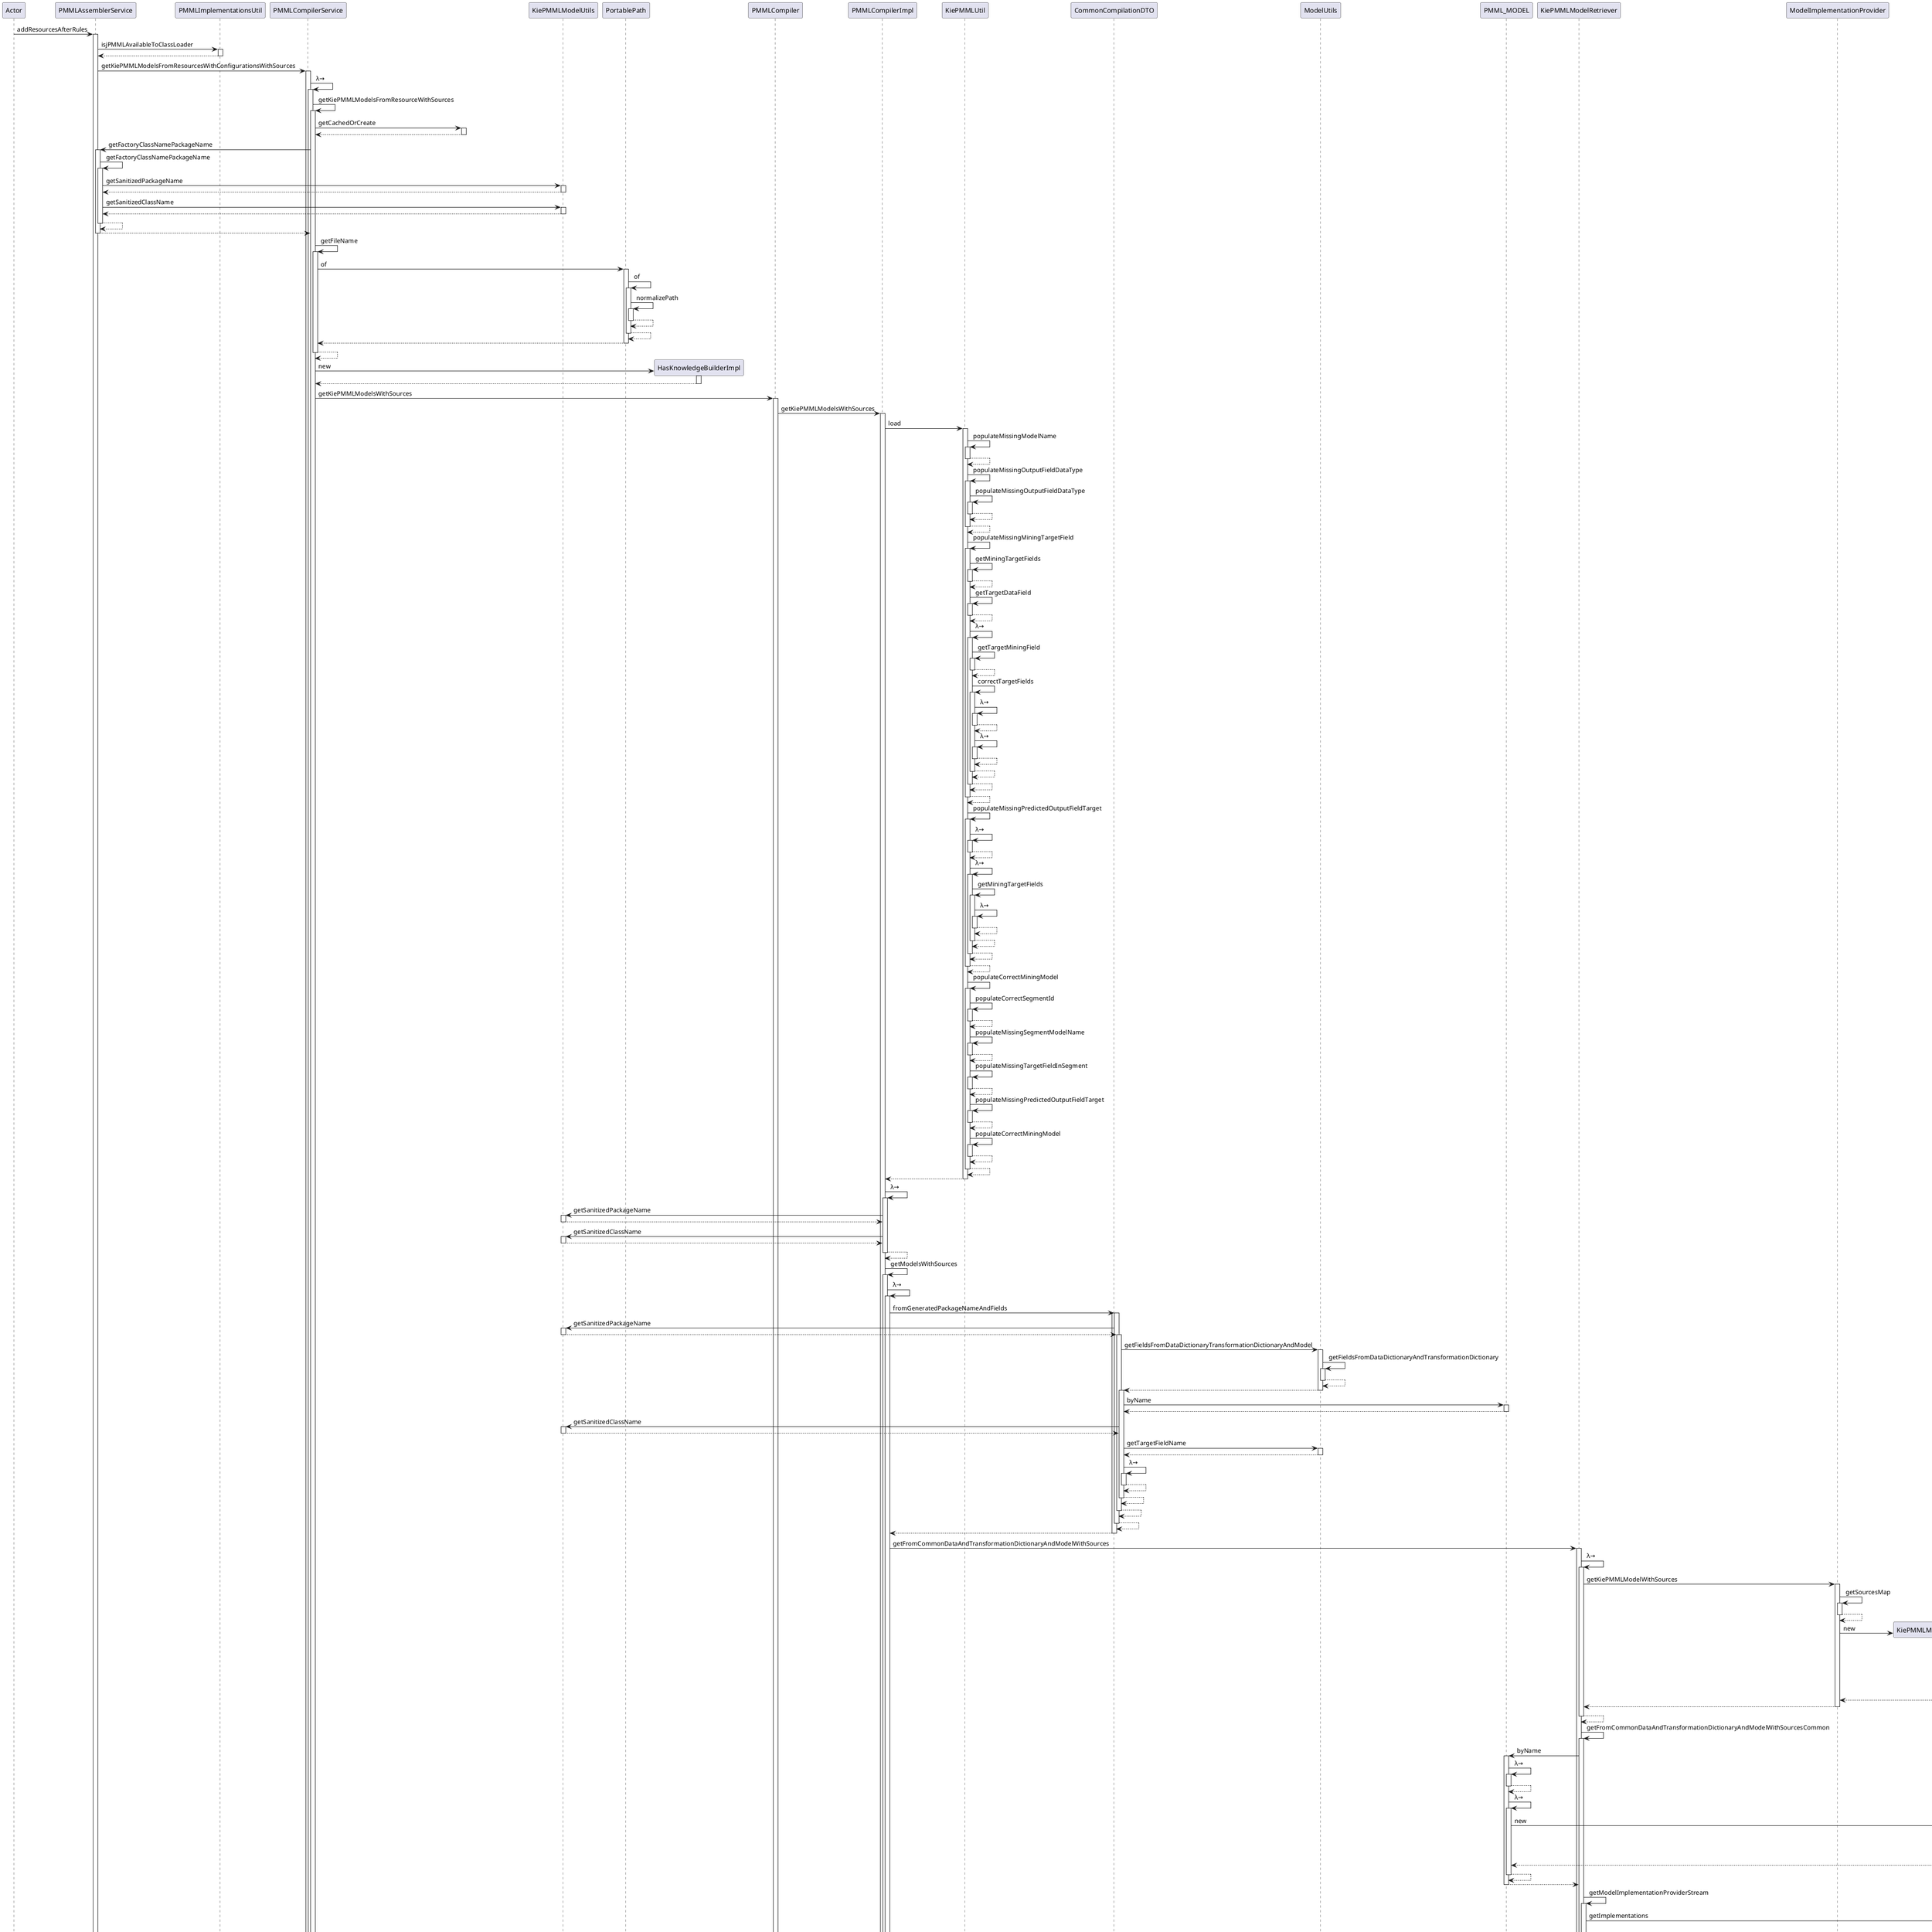 @startuml
participant Actor
Actor -> PMMLAssemblerService : addResourcesAfterRules
activate PMMLAssemblerService
PMMLAssemblerService -> PMMLImplementationsUtil : isjPMMLAvailableToClassLoader
activate PMMLImplementationsUtil
PMMLImplementationsUtil --> PMMLAssemblerService
deactivate PMMLImplementationsUtil
PMMLAssemblerService -> PMMLCompilerService : getKiePMMLModelsFromResourcesWithConfigurationsWithSources
activate PMMLCompilerService
PMMLCompilerService -> PMMLCompilerService : λ→
activate PMMLCompilerService
PMMLCompilerService -> PMMLCompilerService : getKiePMMLModelsFromResourceWithSources
activate PMMLCompilerService
PMMLCompilerService -> KnowledgeBuilderImpl : getCachedOrCreate
activate KnowledgeBuilderImpl
KnowledgeBuilderImpl --> PMMLCompilerService
deactivate KnowledgeBuilderImpl
PMMLCompilerService -> PMMLAssemblerService : getFactoryClassNamePackageName
activate PMMLAssemblerService
PMMLAssemblerService -> PMMLAssemblerService : getFactoryClassNamePackageName
activate PMMLAssemblerService
PMMLAssemblerService -> KiePMMLModelUtils : getSanitizedPackageName
activate KiePMMLModelUtils
KiePMMLModelUtils --> PMMLAssemblerService
deactivate KiePMMLModelUtils
PMMLAssemblerService -> KiePMMLModelUtils : getSanitizedClassName
activate KiePMMLModelUtils
KiePMMLModelUtils --> PMMLAssemblerService
deactivate KiePMMLModelUtils
PMMLAssemblerService --> PMMLAssemblerService
deactivate PMMLAssemblerService
PMMLAssemblerService --> PMMLCompilerService
deactivate PMMLAssemblerService
PMMLCompilerService -> PMMLCompilerService : getFileName
activate PMMLCompilerService
PMMLCompilerService -> PortablePath : of
activate PortablePath
PortablePath -> PortablePath : of
activate PortablePath
PortablePath -> PortablePath : normalizePath
activate PortablePath
PortablePath --> PortablePath
deactivate PortablePath
'create PortablePath
'PortablePath -> PortablePath : new
'activate PortablePath
'PortablePath --> PortablePath
'deactivate PortablePath
PortablePath --> PortablePath
deactivate PortablePath
PortablePath --> PMMLCompilerService
deactivate PortablePath
PMMLCompilerService --> PMMLCompilerService
deactivate PMMLCompilerService
create HasKnowledgeBuilderImpl
PMMLCompilerService -> HasKnowledgeBuilderImpl : new
activate HasKnowledgeBuilderImpl
HasKnowledgeBuilderImpl --> PMMLCompilerService
deactivate HasKnowledgeBuilderImpl
PMMLCompilerService -> PMMLCompiler : getKiePMMLModelsWithSources
activate PMMLCompiler
PMMLCompiler -> PMMLCompilerImpl : getKiePMMLModelsWithSources
activate PMMLCompilerImpl
PMMLCompilerImpl -> KiePMMLUtil : load
activate KiePMMLUtil
KiePMMLUtil -> KiePMMLUtil : populateMissingModelName
activate KiePMMLUtil
KiePMMLUtil --> KiePMMLUtil
deactivate KiePMMLUtil
KiePMMLUtil -> KiePMMLUtil : populateMissingOutputFieldDataType
activate KiePMMLUtil
KiePMMLUtil -> KiePMMLUtil : populateMissingOutputFieldDataType
activate KiePMMLUtil
KiePMMLUtil --> KiePMMLUtil
deactivate KiePMMLUtil
KiePMMLUtil --> KiePMMLUtil
deactivate KiePMMLUtil
KiePMMLUtil -> KiePMMLUtil : populateMissingMiningTargetField
activate KiePMMLUtil
KiePMMLUtil -> KiePMMLUtil : getMiningTargetFields
activate KiePMMLUtil
KiePMMLUtil --> KiePMMLUtil
deactivate KiePMMLUtil
KiePMMLUtil -> KiePMMLUtil : getTargetDataField
activate KiePMMLUtil
KiePMMLUtil --> KiePMMLUtil
deactivate KiePMMLUtil
KiePMMLUtil -> KiePMMLUtil : λ→
activate KiePMMLUtil
KiePMMLUtil -> KiePMMLUtil : getTargetMiningField
activate KiePMMLUtil
KiePMMLUtil --> KiePMMLUtil
deactivate KiePMMLUtil
KiePMMLUtil -> KiePMMLUtil : correctTargetFields
activate KiePMMLUtil
KiePMMLUtil -> KiePMMLUtil : λ→
activate KiePMMLUtil
KiePMMLUtil --> KiePMMLUtil
deactivate KiePMMLUtil
KiePMMLUtil -> KiePMMLUtil : λ→
activate KiePMMLUtil
KiePMMLUtil --> KiePMMLUtil
deactivate KiePMMLUtil
KiePMMLUtil --> KiePMMLUtil
deactivate KiePMMLUtil
KiePMMLUtil --> KiePMMLUtil
deactivate KiePMMLUtil
KiePMMLUtil --> KiePMMLUtil
deactivate KiePMMLUtil
KiePMMLUtil -> KiePMMLUtil : populateMissingPredictedOutputFieldTarget
activate KiePMMLUtil
KiePMMLUtil -> KiePMMLUtil : λ→
activate KiePMMLUtil
KiePMMLUtil --> KiePMMLUtil
deactivate KiePMMLUtil
KiePMMLUtil -> KiePMMLUtil : λ→
activate KiePMMLUtil
KiePMMLUtil -> KiePMMLUtil : getMiningTargetFields
activate KiePMMLUtil
KiePMMLUtil -> KiePMMLUtil : λ→
activate KiePMMLUtil
KiePMMLUtil --> KiePMMLUtil
deactivate KiePMMLUtil
KiePMMLUtil --> KiePMMLUtil
deactivate KiePMMLUtil
KiePMMLUtil --> KiePMMLUtil
deactivate KiePMMLUtil
KiePMMLUtil --> KiePMMLUtil
deactivate KiePMMLUtil
KiePMMLUtil -> KiePMMLUtil : populateCorrectMiningModel
activate KiePMMLUtil
KiePMMLUtil -> KiePMMLUtil : populateCorrectSegmentId
activate KiePMMLUtil
KiePMMLUtil --> KiePMMLUtil
deactivate KiePMMLUtil
KiePMMLUtil -> KiePMMLUtil : populateMissingSegmentModelName
activate KiePMMLUtil
KiePMMLUtil --> KiePMMLUtil
deactivate KiePMMLUtil
KiePMMLUtil -> KiePMMLUtil : populateMissingTargetFieldInSegment
activate KiePMMLUtil
KiePMMLUtil --> KiePMMLUtil
deactivate KiePMMLUtil
KiePMMLUtil -> KiePMMLUtil : populateMissingPredictedOutputFieldTarget
activate KiePMMLUtil
KiePMMLUtil --> KiePMMLUtil
deactivate KiePMMLUtil
KiePMMLUtil -> KiePMMLUtil : populateCorrectMiningModel
activate KiePMMLUtil
KiePMMLUtil --> KiePMMLUtil
deactivate KiePMMLUtil
KiePMMLUtil --> KiePMMLUtil
deactivate KiePMMLUtil
KiePMMLUtil --> PMMLCompilerImpl
deactivate KiePMMLUtil
PMMLCompilerImpl -> PMMLCompilerImpl : λ→
activate PMMLCompilerImpl
PMMLCompilerImpl -> KiePMMLModelUtils : getSanitizedPackageName
activate KiePMMLModelUtils
KiePMMLModelUtils --> PMMLCompilerImpl
deactivate KiePMMLModelUtils
PMMLCompilerImpl -> KiePMMLModelUtils : getSanitizedClassName
activate KiePMMLModelUtils
KiePMMLModelUtils --> PMMLCompilerImpl
deactivate KiePMMLModelUtils
PMMLCompilerImpl --> PMMLCompilerImpl
deactivate PMMLCompilerImpl
PMMLCompilerImpl -> PMMLCompilerImpl : getModelsWithSources
activate PMMLCompilerImpl
PMMLCompilerImpl -> PMMLCompilerImpl : λ→
activate PMMLCompilerImpl
PMMLCompilerImpl -> CommonCompilationDTO : fromGeneratedPackageNameAndFields
activate CommonCompilationDTO
'create CommonCompilationDTO
'CommonCompilationDTO -> CommonCompilationDTO : new
activate CommonCompilationDTO
CommonCompilationDTO -> KiePMMLModelUtils : getSanitizedPackageName
activate KiePMMLModelUtils
KiePMMLModelUtils --> CommonCompilationDTO
deactivate KiePMMLModelUtils
'create CommonCompilationDTO
'CommonCompilationDTO -> CommonCompilationDTO : new
activate CommonCompilationDTO
CommonCompilationDTO -> ModelUtils : getFieldsFromDataDictionaryTransformationDictionaryAndModel
activate ModelUtils
ModelUtils -> ModelUtils : getFieldsFromDataDictionaryAndTransformationDictionary
activate ModelUtils
ModelUtils --> ModelUtils
deactivate ModelUtils
ModelUtils --> CommonCompilationDTO
deactivate ModelUtils
'create CommonCompilationDTO
'CommonCompilationDTO -> CommonCompilationDTO : new
activate CommonCompilationDTO
CommonCompilationDTO -> PMML_MODEL : byName
activate PMML_MODEL
PMML_MODEL --> CommonCompilationDTO
deactivate PMML_MODEL
CommonCompilationDTO -> KiePMMLModelUtils : getSanitizedClassName
activate KiePMMLModelUtils
KiePMMLModelUtils --> CommonCompilationDTO
deactivate KiePMMLModelUtils
CommonCompilationDTO -> ModelUtils : getTargetFieldName
activate ModelUtils
ModelUtils --> CommonCompilationDTO
deactivate ModelUtils
CommonCompilationDTO -> CommonCompilationDTO : λ→
activate CommonCompilationDTO
CommonCompilationDTO --> CommonCompilationDTO
deactivate CommonCompilationDTO
CommonCompilationDTO --> CommonCompilationDTO
deactivate CommonCompilationDTO
CommonCompilationDTO --> CommonCompilationDTO
deactivate CommonCompilationDTO
CommonCompilationDTO --> CommonCompilationDTO
deactivate CommonCompilationDTO
CommonCompilationDTO --> PMMLCompilerImpl
deactivate CommonCompilationDTO
PMMLCompilerImpl -> KiePMMLModelRetriever : getFromCommonDataAndTransformationDictionaryAndModelWithSources
activate KiePMMLModelRetriever
KiePMMLModelRetriever -> KiePMMLModelRetriever : λ→
activate KiePMMLModelRetriever
KiePMMLModelRetriever -> ModelImplementationProvider : getKiePMMLModelWithSources
activate ModelImplementationProvider
ModelImplementationProvider -> ModelImplementationProvider : getSourcesMap
activate ModelImplementationProvider
ModelImplementationProvider --> ModelImplementationProvider
deactivate ModelImplementationProvider
create KiePMMLModelWithSources
ModelImplementationProvider -> KiePMMLModelWithSources : new
activate KiePMMLModelWithSources
create KiePMMLModel
KiePMMLModelWithSources -> KiePMMLModel : new
activate KiePMMLModel
create AbstractKiePMMLComponent
KiePMMLModel -> AbstractKiePMMLComponent : new
activate AbstractKiePMMLComponent
AbstractKiePMMLComponent --> KiePMMLModel
deactivate AbstractKiePMMLComponent
KiePMMLModel --> KiePMMLModelWithSources
deactivate KiePMMLModel
KiePMMLModelWithSources --> ModelImplementationProvider
deactivate KiePMMLModelWithSources
ModelImplementationProvider --> KiePMMLModelRetriever
deactivate ModelImplementationProvider
KiePMMLModelRetriever --> KiePMMLModelRetriever
deactivate KiePMMLModelRetriever
KiePMMLModelRetriever -> KiePMMLModelRetriever : getFromCommonDataAndTransformationDictionaryAndModelWithSourcesCommon
activate KiePMMLModelRetriever
KiePMMLModelRetriever -> PMML_MODEL : byName
activate PMML_MODEL
PMML_MODEL -> PMML_MODEL : λ→
activate PMML_MODEL
PMML_MODEL --> PMML_MODEL
deactivate PMML_MODEL
PMML_MODEL -> PMML_MODEL : λ→
activate PMML_MODEL
create KieEnumException
PMML_MODEL -> KieEnumException : new
activate KieEnumException
create KiePMMLInternalException
KieEnumException -> KiePMMLInternalException : new
activate KiePMMLInternalException
KiePMMLInternalException --> KieEnumException
deactivate KiePMMLInternalException
KieEnumException --> PMML_MODEL
deactivate KieEnumException
PMML_MODEL --> PMML_MODEL
deactivate PMML_MODEL
PMML_MODEL --> KiePMMLModelRetriever
deactivate PMML_MODEL
KiePMMLModelRetriever -> KiePMMLModelRetriever : getModelImplementationProviderStream
activate KiePMMLModelRetriever
KiePMMLModelRetriever -> ModelImplementationProviderFinder : getImplementations
activate ModelImplementationProviderFinder
ModelImplementationProviderFinder -> ModelImplementationProviderFinderImpl : getImplementations
activate ModelImplementationProviderFinderImpl
ModelImplementationProviderFinderImpl -> ModelImplementationProviderFinderImpl : getProviders
activate ModelImplementationProviderFinderImpl
ModelImplementationProviderFinderImpl --> ModelImplementationProviderFinderImpl
deactivate ModelImplementationProviderFinderImpl
ModelImplementationProviderFinderImpl -> ModelImplementationProviderFinderImpl : λ→
activate ModelImplementationProviderFinderImpl
ModelImplementationProviderFinderImpl --> ModelImplementationProviderFinderImpl
deactivate ModelImplementationProviderFinderImpl
ModelImplementationProviderFinderImpl --> ModelImplementationProviderFinder
deactivate ModelImplementationProviderFinderImpl
ModelImplementationProviderFinder --> KiePMMLModelRetriever
deactivate ModelImplementationProviderFinder
KiePMMLModelRetriever -> KiePMMLModelRetriever : λ→
activate KiePMMLModelRetriever
KiePMMLModelRetriever --> KiePMMLModelRetriever
deactivate KiePMMLModelRetriever
KiePMMLModelRetriever --> KiePMMLModelRetriever
deactivate KiePMMLModelRetriever
KiePMMLModelRetriever --> KiePMMLModelRetriever
deactivate KiePMMLModelRetriever
KiePMMLModelRetriever --> PMMLCompilerImpl
deactivate KiePMMLModelRetriever
PMMLCompilerImpl --> PMMLCompilerImpl
deactivate PMMLCompilerImpl
PMMLCompilerImpl --> PMMLCompilerImpl
deactivate PMMLCompilerImpl
PMMLCompilerImpl -> PMMLCompilerImpl : λ→
activate PMMLCompilerImpl
PMMLCompilerImpl --> PMMLCompilerImpl
deactivate PMMLCompilerImpl
PMMLCompilerImpl -> PMMLCompilerImpl : λ→
activate PMMLCompilerImpl
PMMLCompilerImpl -> PMMLCompilerImpl : getHasSourceMap
activate PMMLCompilerImpl
PMMLCompilerImpl -> PMMLCompilerImpl : λ→
activate PMMLCompilerImpl
PMMLCompilerImpl -> KiePMMLModelUtils : getSanitizedClassName
activate KiePMMLModelUtils
KiePMMLModelUtils --> PMMLCompilerImpl
deactivate KiePMMLModelUtils
PMMLCompilerImpl --> PMMLCompilerImpl
deactivate PMMLCompilerImpl
PMMLCompilerImpl -> PMMLCompilerImpl : λ→
activate PMMLCompilerImpl
create KiePMMLException
PMMLCompilerImpl -> KiePMMLException : new
activate KiePMMLException
KiePMMLException --> PMMLCompilerImpl
deactivate KiePMMLException
PMMLCompilerImpl --> PMMLCompilerImpl
deactivate PMMLCompilerImpl
create KiePMMLException
PMMLCompilerImpl -> KiePMMLException : new
activate KiePMMLException
KiePMMLException --> PMMLCompilerImpl
deactivate KiePMMLException
PMMLCompilerImpl --> PMMLCompilerImpl
deactivate PMMLCompilerImpl
PMMLCompilerImpl --> PMMLCompilerImpl
deactivate PMMLCompilerImpl
create KiePMMLException
PMMLCompilerImpl -> KiePMMLException : new
activate KiePMMLException
KiePMMLException --> PMMLCompilerImpl
deactivate KiePMMLException
PMMLCompilerImpl -> KiePMMLFactoryFactory : getFactorySourceCode
activate KiePMMLFactoryFactory
KiePMMLFactoryFactory -> JavaParserUtils : getFromFileName
activate JavaParserUtils
create KiePMMLInternalException
JavaParserUtils -> KiePMMLInternalException : new
activate KiePMMLInternalException
KiePMMLInternalException --> JavaParserUtils
deactivate KiePMMLInternalException
create ExternalException
JavaParserUtils -> ExternalException : new
activate ExternalException
ExternalException --> JavaParserUtils
deactivate ExternalException
JavaParserUtils --> KiePMMLFactoryFactory
deactivate JavaParserUtils
KiePMMLFactoryFactory -> KiePMMLFactoryFactory : λ→
activate KiePMMLFactoryFactory
KiePMMLFactoryFactory --> KiePMMLFactoryFactory
deactivate KiePMMLFactoryFactory
KiePMMLFactoryFactory -> KiePMMLFactoryFactory : λ→
activate KiePMMLFactoryFactory
create KiePMMLException
KiePMMLFactoryFactory -> KiePMMLException : new
activate KiePMMLException
KiePMMLException --> KiePMMLFactoryFactory
deactivate KiePMMLException
KiePMMLFactoryFactory --> KiePMMLFactoryFactory
deactivate KiePMMLFactoryFactory
KiePMMLFactoryFactory -> KiePMMLFactoryFactory : populateKiePmmlFields
activate KiePMMLFactoryFactory
KiePMMLFactoryFactory -> KiePMMLFactoryFactory : λ→
activate KiePMMLFactoryFactory
KiePMMLFactoryFactory -> KiePMMLFactoryFactory : getInstantiationExpression
activate KiePMMLFactoryFactory
KiePMMLFactoryFactory --> KiePMMLFactoryFactory
deactivate KiePMMLFactoryFactory
KiePMMLFactoryFactory --> KiePMMLFactoryFactory
deactivate KiePMMLFactoryFactory
KiePMMLFactoryFactory --> KiePMMLFactoryFactory
deactivate KiePMMLFactoryFactory
KiePMMLFactoryFactory --> PMMLCompilerImpl
deactivate KiePMMLFactoryFactory
create KiePMMLFactoryModel
PMMLCompilerImpl -> KiePMMLFactoryModel : new
activate KiePMMLFactoryModel
create KiePMMLModel
KiePMMLFactoryModel -> KiePMMLModel : new
activate KiePMMLModel
create AbstractKiePMMLComponent
KiePMMLModel -> AbstractKiePMMLComponent : new
activate AbstractKiePMMLComponent
AbstractKiePMMLComponent --> KiePMMLModel
deactivate AbstractKiePMMLComponent
KiePMMLModel --> KiePMMLFactoryModel
deactivate KiePMMLModel
KiePMMLFactoryModel --> PMMLCompilerImpl
deactivate KiePMMLFactoryModel
create KiePMMLException
PMMLCompilerImpl -> KiePMMLException : new
activate KiePMMLException
KiePMMLException --> PMMLCompilerImpl
deactivate KiePMMLException
create ExternalException
PMMLCompilerImpl -> ExternalException : new
activate ExternalException
ExternalException --> PMMLCompilerImpl
deactivate ExternalException
PMMLCompilerImpl --> PMMLCompiler
deactivate PMMLCompilerImpl
PMMLCompiler --> PMMLCompilerService
deactivate PMMLCompiler
PMMLCompilerService -> PMMLCompilerService : populateWithPMMLRuleMappers
activate PMMLCompilerService
PMMLCompilerService -> PMMLCompilerService : addPMMLRuleMapper
activate PMMLCompilerService
create KiePMMLException
PMMLCompilerService -> KiePMMLException : new
activate KiePMMLException
KiePMMLException --> PMMLCompilerService
deactivate KiePMMLException
PMMLCompilerService -> PMMLRuleMapperFactory : getPMMLRuleMapperSource
activate PMMLRuleMapperFactory
PMMLRuleMapperFactory -> JavaParserUtils : getKiePMMLModelCompilationUnit
activate JavaParserUtils
JavaParserUtils --> PMMLRuleMapperFactory
deactivate JavaParserUtils
PMMLRuleMapperFactory -> PMMLRuleMapperFactory : λ→
activate PMMLRuleMapperFactory
PMMLRuleMapperFactory --> PMMLRuleMapperFactory
deactivate PMMLRuleMapperFactory
PMMLRuleMapperFactory --> PMMLCompilerService
deactivate PMMLRuleMapperFactory
PMMLCompilerService -> HasSourcesMap : addSourceMap
activate HasSourcesMap
HasSourcesMap --> PMMLCompilerService
deactivate HasSourcesMap
PMMLCompilerService -> PMMLCompilerService : addPMMLRuleMapper
activate PMMLCompilerService
create KiePMMLException
PMMLCompilerService -> KiePMMLException : new
activate KiePMMLException
KiePMMLException --> PMMLCompilerService
deactivate KiePMMLException
PMMLCompilerService -> PMMLRuleMapperFactory : getPMMLRuleMapperSource
activate PMMLRuleMapperFactory
PMMLRuleMapperFactory --> PMMLCompilerService
deactivate PMMLRuleMapperFactory
PMMLCompilerService -> HasSourcesMap : addSourceMap
activate HasSourcesMap
HasSourcesMap --> PMMLCompilerService
deactivate HasSourcesMap
PMMLCompilerService -> PMMLCompilerService : addPMMLRuleMapper
activate PMMLCompilerService
PMMLCompilerService --> PMMLCompilerService
deactivate PMMLCompilerService
PMMLCompilerService --> PMMLCompilerService
deactivate PMMLCompilerService
PMMLCompilerService --> PMMLCompilerService
deactivate PMMLCompilerService
PMMLCompilerService -> PMMLCompilerService : addPMMLRuleMappers
activate PMMLCompilerService
create KiePMMLException
PMMLCompilerService -> KiePMMLException : new
activate KiePMMLException
KiePMMLException --> PMMLCompilerService
deactivate KiePMMLException
PMMLCompilerService -> PMMLRuleMappersFactory : getPMMLRuleMappersSource
activate PMMLRuleMappersFactory
PMMLRuleMappersFactory -> JavaParserUtils : getKiePMMLModelCompilationUnit
activate JavaParserUtils
JavaParserUtils --> PMMLRuleMappersFactory
deactivate JavaParserUtils
PMMLRuleMappersFactory -> PMMLRuleMappersFactory : λ→
activate PMMLRuleMappersFactory
PMMLRuleMappersFactory --> PMMLRuleMappersFactory
deactivate PMMLRuleMappersFactory
PMMLRuleMappersFactory -> PMMLRuleMappersFactory : λ→
activate PMMLRuleMappersFactory
PMMLRuleMappersFactory --> PMMLRuleMappersFactory
deactivate PMMLRuleMappersFactory
PMMLRuleMappersFactory --> PMMLCompilerService
deactivate PMMLRuleMappersFactory
PMMLCompilerService -> HasSourcesMap : addSourceMap
activate HasSourcesMap
HasSourcesMap --> PMMLCompilerService
deactivate HasSourcesMap
PMMLCompilerService --> PMMLCompilerService
deactivate PMMLCompilerService
PMMLCompilerService --> PMMLCompilerService
deactivate PMMLCompilerService
create ExternalException
PMMLCompilerService -> ExternalException : new
activate ExternalException
ExternalException --> PMMLCompilerService
deactivate ExternalException
PMMLCompilerService --> PMMLCompilerService
deactivate PMMLCompilerService
PMMLCompilerService --> PMMLCompilerService
deactivate PMMLCompilerService
PMMLCompilerService --> PMMLAssemblerService
deactivate PMMLCompilerService
PMMLAssemblerService -> PMMLAssemblerService : addModels
activate PMMLAssemblerService
create PackageDescr
PMMLAssemblerService -> PackageDescr : new
activate PackageDescr
'create PackageDescr
'PackageDescr -> PackageDescr : new
activate PackageDescr
PackageDescr --> PackageDescr
deactivate PackageDescr
PackageDescr --> PMMLAssemblerService
deactivate PackageDescr
PMMLAssemblerService -> KnowledgeBuilderImpl : getOrCreatePackageRegistry
activate KnowledgeBuilderImpl
KnowledgeBuilderImpl -> PackageRegistryManagerImpl : getOrCreatePackageRegistry
activate PackageRegistryManagerImpl
PackageRegistryManagerImpl -> StringUtils : isEmpty
activate StringUtils
StringUtils --> PackageRegistryManagerImpl
deactivate StringUtils
PackageRegistryManagerImpl -> PackageRegistryManagerImpl : λ→
activate PackageRegistryManagerImpl
PackageRegistryManagerImpl -> PackageRegistryManagerImpl : createPackageRegistry
activate PackageRegistryManagerImpl
PackageRegistryManagerImpl -> PackageRegistryManagerImpl : initPackage
activate PackageRegistryManagerImpl
PackageRegistryManagerImpl -> PackageRegistryManagerImpl : λ→
activate PackageRegistryManagerImpl
PackageRegistryManagerImpl --> PackageRegistryManagerImpl
deactivate PackageRegistryManagerImpl
PackageRegistryManagerImpl -> PackageDescr : addAllImports
activate PackageDescr
PackageDescr --> PackageRegistryManagerImpl
deactivate PackageDescr
PackageRegistryManagerImpl -> PackageAttributeManagerImpl : get
activate PackageAttributeManagerImpl
PackageAttributeManagerImpl --> PackageRegistryManagerImpl
deactivate PackageAttributeManagerImpl
PackageRegistryManagerImpl -> PackageAttributeManagerImpl : put
activate PackageAttributeManagerImpl
PackageAttributeManagerImpl --> PackageRegistryManagerImpl
deactivate PackageAttributeManagerImpl
PackageRegistryManagerImpl --> PackageRegistryManagerImpl
deactivate PackageRegistryManagerImpl
PackageRegistryManagerImpl -> RuleBase : getPackage
activate RuleBase
RuleBase --> PackageRegistryManagerImpl
deactivate RuleBase
PackageRegistryManagerImpl -> CoreComponentFactory : get
activate CoreComponentFactory
CoreComponentFactory --> PackageRegistryManagerImpl
deactivate CoreComponentFactory
PackageRegistryManagerImpl -> CoreComponentFactory : createKnowledgePackage
activate CoreComponentFactory
CoreComponentFactory --> PackageRegistryManagerImpl
deactivate CoreComponentFactory
create ClassFieldAccessorCache
PackageRegistryManagerImpl -> ClassFieldAccessorCache : new
activate ClassFieldAccessorCache
ClassFieldAccessorCache --> PackageRegistryManagerImpl
deactivate ClassFieldAccessorCache
PackageRegistryManagerImpl -> RuleBase : addPackage
activate RuleBase
RuleBase --> PackageRegistryManagerImpl
deactivate RuleBase
PackageRegistryManagerImpl -> DialectRuntimeRegistry : onAdd
activate DialectRuntimeRegistry
DialectRuntimeRegistry -> DialectRuntimeData : onAdd
activate DialectRuntimeData
DialectRuntimeData --> DialectRuntimeRegistry
deactivate DialectRuntimeData
DialectRuntimeRegistry --> PackageRegistryManagerImpl
deactivate DialectRuntimeRegistry
create PackageRegistry
PackageRegistryManagerImpl -> PackageRegistry : new
activate PackageRegistry
PackageRegistry -> KnowledgeBuilderConfigurationImpl : buildDialectRegistry
activate KnowledgeBuilderConfigurationImpl
KnowledgeBuilderConfigurationImpl -> DialectConfiguration : newDialect
activate DialectConfiguration
DialectConfiguration --> KnowledgeBuilderConfigurationImpl
deactivate DialectConfiguration
KnowledgeBuilderConfigurationImpl -> DialectCompiletimeRegistry : addDialect
activate DialectCompiletimeRegistry
DialectCompiletimeRegistry --> KnowledgeBuilderConfigurationImpl
deactivate DialectCompiletimeRegistry
KnowledgeBuilderConfigurationImpl --> PackageRegistry
deactivate KnowledgeBuilderConfigurationImpl
PackageRegistry --> PackageRegistryManagerImpl
deactivate PackageRegistry
create ImportDescr
PackageRegistryManagerImpl -> ImportDescr : new
activate ImportDescr
ImportDescr --> PackageRegistryManagerImpl
deactivate ImportDescr
PackageRegistryManagerImpl -> PackageRegistry : addImport
activate PackageRegistry
PackageRegistry -> PackageRegistry : registerImport
activate PackageRegistry
create ImportDeclaration
PackageRegistry -> ImportDeclaration : new
activate ImportDeclaration
ImportDeclaration --> PackageRegistry
deactivate ImportDeclaration
PackageRegistry -> InternalKnowledgePackage : addImport
activate InternalKnowledgePackage
InternalKnowledgePackage -> KnowledgePackageImpl : addImport
activate KnowledgePackageImpl
KnowledgePackageImpl -> TypeResolver : addImport
activate TypeResolver
TypeResolver --> KnowledgePackageImpl
deactivate TypeResolver
KnowledgePackageImpl --> InternalKnowledgePackage
deactivate KnowledgePackageImpl
InternalKnowledgePackage --> PackageRegistry
deactivate InternalKnowledgePackage
PackageRegistry --> PackageRegistry
deactivate PackageRegistry
PackageRegistry -> DialectCompiletimeRegistry : addImport
activate DialectCompiletimeRegistry
DialectCompiletimeRegistry -> Dialect : addImport
activate Dialect
Dialect --> DialectCompiletimeRegistry
deactivate Dialect
DialectCompiletimeRegistry --> PackageRegistry
deactivate DialectCompiletimeRegistry
PackageRegistry --> PackageRegistryManagerImpl
deactivate PackageRegistry
PackageRegistryManagerImpl -> PackageRegistry : registerImport
activate PackageRegistry
create ImportDeclaration
PackageRegistry -> ImportDeclaration : new
activate ImportDeclaration
ImportDeclaration --> PackageRegistry
deactivate ImportDeclaration
PackageRegistry -> InternalKnowledgePackage : addImport
activate InternalKnowledgePackage
InternalKnowledgePackage -> KnowledgePackageImpl : addImport
activate KnowledgePackageImpl
KnowledgePackageImpl -> TypeResolver : addImport
activate TypeResolver
TypeResolver --> KnowledgePackageImpl
deactivate TypeResolver
KnowledgePackageImpl --> InternalKnowledgePackage
deactivate KnowledgePackageImpl
InternalKnowledgePackage --> PackageRegistry
deactivate InternalKnowledgePackage
PackageRegistry --> PackageRegistryManagerImpl
deactivate PackageRegistry
PackageRegistryManagerImpl -> PackageRegistryManagerImpl : getPackageDialect
activate PackageRegistryManagerImpl
PackageRegistryManagerImpl --> PackageRegistryManagerImpl
deactivate PackageRegistryManagerImpl
PackageRegistryManagerImpl --> PackageRegistryManagerImpl
deactivate PackageRegistryManagerImpl
PackageRegistryManagerImpl --> PackageRegistryManagerImpl
deactivate PackageRegistryManagerImpl
PackageRegistryManagerImpl --> KnowledgeBuilderImpl
deactivate PackageRegistryManagerImpl
KnowledgeBuilderImpl --> PMMLAssemblerService
deactivate KnowledgeBuilderImpl
PMMLAssemblerService -> PMMLAssemblerService : λ→
activate PMMLAssemblerService
PMMLAssemblerService --> PMMLAssemblerService
deactivate PMMLAssemblerService
PMMLAssemblerService -> ResourceTypePackageRegistry : computeIfAbsent
activate ResourceTypePackageRegistry
ResourceTypePackageRegistry --> PMMLAssemblerService
deactivate ResourceTypePackageRegistry
PMMLAssemblerService -> PMMLPackage : addAll
activate PMMLPackage
PMMLPackage -> PMMLPackageImpl : addAll
activate PMMLPackageImpl
PMMLPackageImpl -> PMMLPackageImpl : add
activate PMMLPackageImpl
PMMLPackageImpl --> PMMLPackageImpl
deactivate PMMLPackageImpl
PMMLPackageImpl --> PMMLPackage
deactivate PMMLPackageImpl
PMMLPackage --> PMMLAssemblerService
deactivate PMMLPackage
PMMLAssemblerService -> PMMLAssemblerService : addModels
activate PMMLAssemblerService
create PackageDescr
PMMLAssemblerService -> PackageDescr : new
activate PackageDescr
'create PackageDescr
'PackageDescr -> PackageDescr : new
activate PackageDescr
PackageDescr --> PackageDescr
deactivate PackageDescr
PackageDescr --> PMMLAssemblerService
deactivate PackageDescr
PMMLAssemblerService -> KnowledgeBuilderImpl : getOrCreatePackageRegistry
activate KnowledgeBuilderImpl
KnowledgeBuilderImpl -> PackageRegistryManagerImpl : getOrCreatePackageRegistry
activate PackageRegistryManagerImpl
PackageRegistryManagerImpl -> StringUtils : isEmpty
activate StringUtils
StringUtils --> PackageRegistryManagerImpl
deactivate StringUtils
PackageRegistryManagerImpl -> PackageRegistryManagerImpl : λ→
activate PackageRegistryManagerImpl
PackageRegistryManagerImpl -> PackageRegistryManagerImpl : createPackageRegistry
activate PackageRegistryManagerImpl
PackageRegistryManagerImpl -> PackageRegistryManagerImpl : initPackage
activate PackageRegistryManagerImpl
PackageRegistryManagerImpl -> PackageRegistryManagerImpl : λ→
activate PackageRegistryManagerImpl
PackageRegistryManagerImpl --> PackageRegistryManagerImpl
deactivate PackageRegistryManagerImpl
PackageRegistryManagerImpl -> PackageDescr : addAllImports
activate PackageDescr
PackageDescr --> PackageRegistryManagerImpl
deactivate PackageDescr
PackageRegistryManagerImpl -> PackageAttributeManagerImpl : get
activate PackageAttributeManagerImpl
PackageAttributeManagerImpl --> PackageRegistryManagerImpl
deactivate PackageAttributeManagerImpl
PackageRegistryManagerImpl -> PackageAttributeManagerImpl : put
activate PackageAttributeManagerImpl
PackageAttributeManagerImpl --> PackageRegistryManagerImpl
deactivate PackageAttributeManagerImpl
PackageRegistryManagerImpl --> PackageRegistryManagerImpl
deactivate PackageRegistryManagerImpl
PackageRegistryManagerImpl -> RuleBase : getPackage
activate RuleBase
RuleBase --> PackageRegistryManagerImpl
deactivate RuleBase
PackageRegistryManagerImpl -> CoreComponentFactory : get
activate CoreComponentFactory
CoreComponentFactory --> PackageRegistryManagerImpl
deactivate CoreComponentFactory
PackageRegistryManagerImpl -> CoreComponentFactory : createKnowledgePackage
activate CoreComponentFactory
CoreComponentFactory --> PackageRegistryManagerImpl
deactivate CoreComponentFactory
create ClassFieldAccessorCache
PackageRegistryManagerImpl -> ClassFieldAccessorCache : new
activate ClassFieldAccessorCache
ClassFieldAccessorCache --> PackageRegistryManagerImpl
deactivate ClassFieldAccessorCache
PackageRegistryManagerImpl -> RuleBase : addPackage
activate RuleBase
RuleBase --> PackageRegistryManagerImpl
deactivate RuleBase
PackageRegistryManagerImpl -> DialectRuntimeRegistry : onAdd
activate DialectRuntimeRegistry
DialectRuntimeRegistry -> DialectRuntimeData : onAdd
activate DialectRuntimeData
DialectRuntimeData --> DialectRuntimeRegistry
deactivate DialectRuntimeData
DialectRuntimeRegistry --> PackageRegistryManagerImpl
deactivate DialectRuntimeRegistry
create PackageRegistry
PackageRegistryManagerImpl -> PackageRegistry : new
activate PackageRegistry
PackageRegistry -> KnowledgeBuilderConfigurationImpl : buildDialectRegistry
activate KnowledgeBuilderConfigurationImpl
KnowledgeBuilderConfigurationImpl -> DialectConfiguration : newDialect
activate DialectConfiguration
DialectConfiguration --> KnowledgeBuilderConfigurationImpl
deactivate DialectConfiguration
KnowledgeBuilderConfigurationImpl -> DialectCompiletimeRegistry : addDialect
activate DialectCompiletimeRegistry
DialectCompiletimeRegistry --> KnowledgeBuilderConfigurationImpl
deactivate DialectCompiletimeRegistry
KnowledgeBuilderConfigurationImpl --> PackageRegistry
deactivate KnowledgeBuilderConfigurationImpl
PackageRegistry --> PackageRegistryManagerImpl
deactivate PackageRegistry
create ImportDescr
PackageRegistryManagerImpl -> ImportDescr : new
activate ImportDescr
ImportDescr --> PackageRegistryManagerImpl
deactivate ImportDescr
PackageRegistryManagerImpl -> PackageRegistry : addImport
activate PackageRegistry
PackageRegistry -> PackageRegistry : registerImport
activate PackageRegistry
create ImportDeclaration
PackageRegistry -> ImportDeclaration : new
activate ImportDeclaration
ImportDeclaration --> PackageRegistry
deactivate ImportDeclaration
PackageRegistry -> InternalKnowledgePackage : addImport
activate InternalKnowledgePackage
InternalKnowledgePackage -> KnowledgePackageImpl : addImport
activate KnowledgePackageImpl
KnowledgePackageImpl -> TypeResolver : addImport
activate TypeResolver
TypeResolver --> KnowledgePackageImpl
deactivate TypeResolver
KnowledgePackageImpl --> InternalKnowledgePackage
deactivate KnowledgePackageImpl
InternalKnowledgePackage --> PackageRegistry
deactivate InternalKnowledgePackage
PackageRegistry --> PackageRegistry
deactivate PackageRegistry
PackageRegistry -> DialectCompiletimeRegistry : addImport
activate DialectCompiletimeRegistry
DialectCompiletimeRegistry -> Dialect : addImport
activate Dialect
Dialect --> DialectCompiletimeRegistry
deactivate Dialect
DialectCompiletimeRegistry --> PackageRegistry
deactivate DialectCompiletimeRegistry
PackageRegistry --> PackageRegistryManagerImpl
deactivate PackageRegistry
PackageRegistryManagerImpl -> PackageRegistry : registerImport
activate PackageRegistry
create ImportDeclaration
PackageRegistry -> ImportDeclaration : new
activate ImportDeclaration
ImportDeclaration --> PackageRegistry
deactivate ImportDeclaration
PackageRegistry -> InternalKnowledgePackage : addImport
activate InternalKnowledgePackage
InternalKnowledgePackage -> KnowledgePackageImpl : addImport
activate KnowledgePackageImpl
KnowledgePackageImpl -> TypeResolver : addImport
activate TypeResolver
TypeResolver --> KnowledgePackageImpl
deactivate TypeResolver
KnowledgePackageImpl --> InternalKnowledgePackage
deactivate KnowledgePackageImpl
InternalKnowledgePackage --> PackageRegistry
deactivate InternalKnowledgePackage
PackageRegistry --> PackageRegistryManagerImpl
deactivate PackageRegistry
PackageRegistryManagerImpl -> PackageRegistryManagerImpl : getPackageDialect
activate PackageRegistryManagerImpl
PackageRegistryManagerImpl --> PackageRegistryManagerImpl
deactivate PackageRegistryManagerImpl
PackageRegistryManagerImpl --> PackageRegistryManagerImpl
deactivate PackageRegistryManagerImpl
PackageRegistryManagerImpl --> PackageRegistryManagerImpl
deactivate PackageRegistryManagerImpl
PackageRegistryManagerImpl --> KnowledgeBuilderImpl
deactivate PackageRegistryManagerImpl
KnowledgeBuilderImpl --> PMMLAssemblerService
deactivate KnowledgeBuilderImpl
PMMLAssemblerService -> PMMLAssemblerService : λ→
activate PMMLAssemblerService
PMMLAssemblerService --> PMMLAssemblerService
deactivate PMMLAssemblerService
PMMLAssemblerService -> ResourceTypePackageRegistry : computeIfAbsent
activate ResourceTypePackageRegistry
ResourceTypePackageRegistry --> PMMLAssemblerService
deactivate ResourceTypePackageRegistry
PMMLAssemblerService -> PMMLPackage : addAll
activate PMMLPackage
PMMLPackage -> PMMLPackageImpl : addAll
activate PMMLPackageImpl
PMMLPackageImpl -> PMMLPackageImpl : add
activate PMMLPackageImpl
PMMLPackageImpl --> PMMLPackageImpl
deactivate PMMLPackageImpl
PMMLPackageImpl --> PMMLPackage
deactivate PMMLPackageImpl
PMMLPackage --> PMMLAssemblerService
deactivate PMMLPackage
PMMLAssemblerService --> PMMLAssemblerService
deactivate PMMLAssemblerService
PMMLAssemblerService --> PMMLAssemblerService
deactivate PMMLAssemblerService
PMMLAssemblerService -> PMMLLoaderService : getKiePMMLModelsLoadedFromResourcesWithConfigurations
activate PMMLLoaderService
PMMLLoaderService -> PMMLLoaderService : λ→
activate PMMLLoaderService
PMMLLoaderService -> PMMLLoaderService : getKiePMMLModelsLoadedFromResource
activate PMMLLoaderService
PMMLLoaderService -> PMMLLoaderService : loadKiePMMLModelFactory
activate PMMLLoaderService
PMMLLoaderService -> PMMLAssemblerService : getFactoryClassNamePackageName
activate PMMLAssemblerService
PMMLAssemblerService -> PMMLAssemblerService : getFactoryClassNamePackageName
activate PMMLAssemblerService
PMMLAssemblerService -> KiePMMLModelUtils : getSanitizedPackageName
activate KiePMMLModelUtils
KiePMMLModelUtils --> PMMLAssemblerService
deactivate KiePMMLModelUtils
PMMLAssemblerService -> KiePMMLModelUtils : getSanitizedClassName
activate KiePMMLModelUtils
KiePMMLModelUtils --> PMMLAssemblerService
deactivate KiePMMLModelUtils
PMMLAssemblerService --> PMMLAssemblerService
deactivate PMMLAssemblerService
PMMLAssemblerService --> PMMLLoaderService
deactivate PMMLAssemblerService
PMMLLoaderService -> PMMLLoaderService : loadKiePMMLModelFactory
activate PMMLLoaderService
PMMLLoaderService --> PMMLLoaderService
deactivate PMMLLoaderService
PMMLLoaderService --> PMMLLoaderService
deactivate PMMLLoaderService
PMMLLoaderService -> PMMLLoaderService : getKiePMMLModelsLoadedFromFactory
activate PMMLLoaderService
PMMLLoaderService -> PMMLLoaderService : populatePMMLRuleMappers
activate PMMLLoaderService
PMMLLoaderService -> PMMLLoaderService : loadPMMLRuleMappers
activate PMMLLoaderService
PMMLLoaderService -> PMMLLoaderService : loadPMMLRuleMappersClass
activate PMMLLoaderService
PMMLLoaderService --> PMMLLoaderService
deactivate PMMLLoaderService
PMMLLoaderService --> PMMLLoaderService
deactivate PMMLLoaderService
PMMLLoaderService -> PMMLLoaderService : populatePMMLRuleMappers
activate PMMLLoaderService
PMMLLoaderService -> PMMLLoaderService : loadPMMLRuleMappers
activate PMMLLoaderService
PMMLLoaderService --> PMMLLoaderService
deactivate PMMLLoaderService
PMMLLoaderService -> PMMLLoaderService : populatePMMLRuleMappers
activate PMMLLoaderService
PMMLLoaderService --> PMMLLoaderService
deactivate PMMLLoaderService
PMMLLoaderService --> PMMLLoaderService
deactivate PMMLLoaderService
PMMLLoaderService --> PMMLLoaderService
deactivate PMMLLoaderService
PMMLLoaderService -> PMMLLoaderService : loadPMMLRuleMappers
activate PMMLLoaderService
PMMLLoaderService -> KieBaseBuilder : createKieBaseFromModel
activate KieBaseBuilder
KieBaseBuilder -> KieServices : get
activate KieServices
KieServices --> KieBaseBuilder
deactivate KieServices
KieBaseBuilder -> KieServices : newKieBaseConfiguration
activate KieServices
KieServices --> KieBaseBuilder
deactivate KieServices
KieBaseBuilder -> KieBaseBuilder : createKieBaseFromModel
activate KieBaseBuilder
KieBaseBuilder --> KieBaseBuilder
deactivate KieBaseBuilder
KieBaseBuilder --> PMMLLoaderService
deactivate KieBaseBuilder
create KnowledgeBuilderImpl
PMMLLoaderService -> KnowledgeBuilderImpl : new
activate KnowledgeBuilderImpl
'create KnowledgeBuilderImpl
'KnowledgeBuilderImpl -> KnowledgeBuilderImpl : new
activate KnowledgeBuilderImpl
KnowledgeBuilderImpl --> KnowledgeBuilderImpl
deactivate KnowledgeBuilderImpl
KnowledgeBuilderImpl --> PMMLLoaderService
deactivate KnowledgeBuilderImpl
PMMLLoaderService -> KnowledgeBuilderImpl : addPackage
activate KnowledgeBuilderImpl
KnowledgeBuilderImpl -> PackageRegistryManagerImpl : getPackageRegistry
activate PackageRegistryManagerImpl
PackageRegistryManagerImpl --> KnowledgeBuilderImpl
deactivate PackageRegistryManagerImpl
create PackageDescr
KnowledgeBuilderImpl -> PackageDescr : new
activate PackageDescr
PackageDescr --> KnowledgeBuilderImpl
deactivate PackageDescr
KnowledgeBuilderImpl -> KnowledgeBuilderImpl : getOrCreatePackageRegistry
activate KnowledgeBuilderImpl
KnowledgeBuilderImpl --> KnowledgeBuilderImpl
deactivate KnowledgeBuilderImpl
KnowledgeBuilderImpl -> PackageRegistryManagerImpl : getPackageRegistry
activate PackageRegistryManagerImpl
PackageRegistryManagerImpl --> KnowledgeBuilderImpl
deactivate PackageRegistryManagerImpl
create PackageCompilationPhase
KnowledgeBuilderImpl -> PackageCompilationPhase : new
activate PackageCompilationPhase
PackageCompilationPhase --> KnowledgeBuilderImpl
deactivate PackageCompilationPhase
KnowledgeBuilderImpl -> PackageCompilationPhase : process
activate PackageCompilationPhase
PackageCompilationPhase --> KnowledgeBuilderImpl
deactivate PackageCompilationPhase
KnowledgeBuilderImpl -> BuildResultCollectorImpl : addAll
activate BuildResultCollectorImpl
BuildResultCollectorImpl --> KnowledgeBuilderImpl
deactivate BuildResultCollectorImpl
KnowledgeBuilderImpl -> DialectRuntimeRegistry : merge
activate DialectRuntimeRegistry
DialectRuntimeRegistry --> KnowledgeBuilderImpl
deactivate DialectRuntimeRegistry
create DuplicateFunction
KnowledgeBuilderImpl -> DuplicateFunction : new
activate DuplicateFunction
DuplicateFunction --> KnowledgeBuilderImpl
deactivate DuplicateFunction
KnowledgeBuilderImpl -> KnowledgeBuilderImpl : addBuilderResult
activate KnowledgeBuilderImpl
KnowledgeBuilderImpl --> KnowledgeBuilderImpl
deactivate KnowledgeBuilderImpl
KnowledgeBuilderImpl -> InternalKnowledgePackage : addFunction
activate InternalKnowledgePackage
InternalKnowledgePackage --> KnowledgeBuilderImpl
deactivate InternalKnowledgePackage
KnowledgeBuilderImpl -> InternalKnowledgePackage : mergeStore
activate InternalKnowledgePackage
InternalKnowledgePackage --> KnowledgeBuilderImpl
deactivate InternalKnowledgePackage
KnowledgeBuilderImpl -> DialectRuntimeRegistry : onBeforeExecute
activate DialectRuntimeRegistry
DialectRuntimeRegistry --> KnowledgeBuilderImpl
deactivate DialectRuntimeRegistry
KnowledgeBuilderImpl -> KnowledgeBuilderImpl : mergePackage
activate KnowledgeBuilderImpl
KnowledgeBuilderImpl --> KnowledgeBuilderImpl
deactivate KnowledgeBuilderImpl
KnowledgeBuilderImpl --> PMMLLoaderService
deactivate KnowledgeBuilderImpl
PMMLLoaderService --> PMMLLoaderService
deactivate PMMLLoaderService
PMMLLoaderService --> PMMLLoaderService
deactivate PMMLLoaderService
create KiePMMLException
PMMLLoaderService -> KiePMMLException : new
activate KiePMMLException
KiePMMLException --> PMMLLoaderService
deactivate KiePMMLException
PMMLLoaderService --> PMMLLoaderService
deactivate PMMLLoaderService
PMMLLoaderService --> PMMLLoaderService
deactivate PMMLLoaderService
PMMLLoaderService --> PMMLAssemblerService
deactivate PMMLLoaderService
PMMLAssemblerService -> PMMLCompilerService : getKiePMMLModelsCompiledFromResourcesWithConfigurations
activate PMMLCompilerService
PMMLCompilerService -> PMMLCompilerService : λ→
activate PMMLCompilerService
PMMLCompilerService -> PMMLCompilerService : getKiePMMLModelsCompiledFromResource
activate PMMLCompilerService
PMMLCompilerService -> KnowledgeBuilderImpl : getCachedOrCreate
activate KnowledgeBuilderImpl
KnowledgeBuilderImpl --> PMMLCompilerService
deactivate KnowledgeBuilderImpl
PMMLCompilerService -> PMMLAssemblerService : getFactoryClassNamePackageName
activate PMMLAssemblerService
PMMLAssemblerService -> PMMLAssemblerService : getFactoryClassNamePackageName
activate PMMLAssemblerService
PMMLAssemblerService -> KiePMMLModelUtils : getSanitizedPackageName
activate KiePMMLModelUtils
KiePMMLModelUtils --> PMMLAssemblerService
deactivate KiePMMLModelUtils
PMMLAssemblerService -> KiePMMLModelUtils : getSanitizedClassName
activate KiePMMLModelUtils
KiePMMLModelUtils --> PMMLAssemblerService
deactivate KiePMMLModelUtils
PMMLAssemblerService --> PMMLAssemblerService
deactivate PMMLAssemblerService
PMMLAssemblerService --> PMMLCompilerService
deactivate PMMLAssemblerService
PMMLCompilerService -> PMMLCompilerService : getFileName
activate PMMLCompilerService
PMMLCompilerService -> PortablePath : of
activate PortablePath
PortablePath -> PortablePath : of
activate PortablePath
PortablePath -> PortablePath : normalizePath
activate PortablePath
PortablePath --> PortablePath
deactivate PortablePath
'create PortablePath
'PortablePath -> PortablePath : new
'activate PortablePath
'PortablePath --> PortablePath
deactivate PortablePath
PortablePath --> PortablePath
deactivate PortablePath
PortablePath --> PMMLCompilerService
deactivate PortablePath
PMMLCompilerService --> PMMLCompilerService
deactivate PMMLCompilerService
create HasKnowledgeBuilderImpl
PMMLCompilerService -> HasKnowledgeBuilderImpl : new
activate HasKnowledgeBuilderImpl
HasKnowledgeBuilderImpl --> PMMLCompilerService
deactivate HasKnowledgeBuilderImpl
PMMLCompilerService -> PMMLCompiler : getKiePMMLModels
activate PMMLCompiler
PMMLCompiler -> PMMLCompilerImpl : getKiePMMLModels
activate PMMLCompilerImpl
PMMLCompilerImpl -> KiePMMLUtil : load
activate KiePMMLUtil
KiePMMLUtil -> KiePMMLUtil : populateMissingModelName
activate KiePMMLUtil
KiePMMLUtil --> KiePMMLUtil
deactivate KiePMMLUtil
KiePMMLUtil -> KiePMMLUtil : populateMissingOutputFieldDataType
activate KiePMMLUtil
KiePMMLUtil -> KiePMMLUtil : populateMissingOutputFieldDataType
activate KiePMMLUtil
KiePMMLUtil --> KiePMMLUtil
deactivate KiePMMLUtil
KiePMMLUtil --> KiePMMLUtil
deactivate KiePMMLUtil
KiePMMLUtil -> KiePMMLUtil : populateMissingMiningTargetField
activate KiePMMLUtil
KiePMMLUtil -> KiePMMLUtil : getMiningTargetFields
activate KiePMMLUtil
KiePMMLUtil --> KiePMMLUtil
deactivate KiePMMLUtil
KiePMMLUtil -> KiePMMLUtil : getTargetDataField
activate KiePMMLUtil
KiePMMLUtil --> KiePMMLUtil
deactivate KiePMMLUtil
KiePMMLUtil -> KiePMMLUtil : λ→
activate KiePMMLUtil
KiePMMLUtil -> KiePMMLUtil : getTargetMiningField
activate KiePMMLUtil
KiePMMLUtil --> KiePMMLUtil
deactivate KiePMMLUtil
KiePMMLUtil -> KiePMMLUtil : correctTargetFields
activate KiePMMLUtil
KiePMMLUtil -> KiePMMLUtil : λ→
activate KiePMMLUtil
KiePMMLUtil --> KiePMMLUtil
deactivate KiePMMLUtil
KiePMMLUtil -> KiePMMLUtil : λ→
activate KiePMMLUtil
KiePMMLUtil --> KiePMMLUtil
deactivate KiePMMLUtil
KiePMMLUtil --> KiePMMLUtil
deactivate KiePMMLUtil
KiePMMLUtil --> KiePMMLUtil
deactivate KiePMMLUtil
KiePMMLUtil --> KiePMMLUtil
deactivate KiePMMLUtil
KiePMMLUtil -> KiePMMLUtil : populateMissingPredictedOutputFieldTarget
activate KiePMMLUtil
KiePMMLUtil -> KiePMMLUtil : λ→
activate KiePMMLUtil
KiePMMLUtil --> KiePMMLUtil
deactivate KiePMMLUtil
KiePMMLUtil -> KiePMMLUtil : λ→
activate KiePMMLUtil
KiePMMLUtil -> KiePMMLUtil : getMiningTargetFields
activate KiePMMLUtil
KiePMMLUtil -> KiePMMLUtil : λ→
activate KiePMMLUtil
KiePMMLUtil --> KiePMMLUtil
deactivate KiePMMLUtil
KiePMMLUtil --> KiePMMLUtil
deactivate KiePMMLUtil
KiePMMLUtil --> KiePMMLUtil
deactivate KiePMMLUtil
KiePMMLUtil --> KiePMMLUtil
deactivate KiePMMLUtil
KiePMMLUtil -> KiePMMLUtil : populateCorrectMiningModel
activate KiePMMLUtil
KiePMMLUtil -> KiePMMLUtil : populateCorrectSegmentId
activate KiePMMLUtil
KiePMMLUtil --> KiePMMLUtil
deactivate KiePMMLUtil
KiePMMLUtil -> KiePMMLUtil : populateMissingSegmentModelName
activate KiePMMLUtil
KiePMMLUtil --> KiePMMLUtil
deactivate KiePMMLUtil
KiePMMLUtil -> KiePMMLUtil : populateMissingTargetFieldInSegment
activate KiePMMLUtil
KiePMMLUtil --> KiePMMLUtil
deactivate KiePMMLUtil
KiePMMLUtil -> KiePMMLUtil : populateMissingPredictedOutputFieldTarget
activate KiePMMLUtil
KiePMMLUtil --> KiePMMLUtil
deactivate KiePMMLUtil
KiePMMLUtil -> KiePMMLUtil : populateCorrectMiningModel
activate KiePMMLUtil
KiePMMLUtil --> KiePMMLUtil
deactivate KiePMMLUtil
KiePMMLUtil --> KiePMMLUtil
deactivate KiePMMLUtil
KiePMMLUtil --> PMMLCompilerImpl
deactivate KiePMMLUtil
PMMLCompilerImpl -> PMMLCompilerImpl : getModels
activate PMMLCompilerImpl
PMMLCompilerImpl -> PMMLCompilerImpl : λ→
activate PMMLCompilerImpl
PMMLCompilerImpl -> CommonCompilationDTO : fromGeneratedPackageNameAndFields
activate CommonCompilationDTO
'create CommonCompilationDTO
'CommonCompilationDTO -> CommonCompilationDTO : new
activate CommonCompilationDTO
CommonCompilationDTO -> KiePMMLModelUtils : getSanitizedPackageName
activate KiePMMLModelUtils
KiePMMLModelUtils --> CommonCompilationDTO
deactivate KiePMMLModelUtils
'create CommonCompilationDTO
'CommonCompilationDTO -> CommonCompilationDTO : new
activate CommonCompilationDTO
CommonCompilationDTO -> ModelUtils : getFieldsFromDataDictionaryTransformationDictionaryAndModel
activate ModelUtils
ModelUtils -> ModelUtils : getFieldsFromDataDictionaryAndTransformationDictionary
activate ModelUtils
ModelUtils --> ModelUtils
deactivate ModelUtils
ModelUtils --> CommonCompilationDTO
deactivate ModelUtils
'create CommonCompilationDTO
'CommonCompilationDTO -> CommonCompilationDTO : new
activate CommonCompilationDTO
CommonCompilationDTO -> PMML_MODEL : byName
activate PMML_MODEL
PMML_MODEL --> CommonCompilationDTO
deactivate PMML_MODEL
CommonCompilationDTO -> KiePMMLModelUtils : getSanitizedClassName
activate KiePMMLModelUtils
KiePMMLModelUtils --> CommonCompilationDTO
deactivate KiePMMLModelUtils
CommonCompilationDTO -> ModelUtils : getTargetFieldName
activate ModelUtils
ModelUtils --> CommonCompilationDTO
deactivate ModelUtils
CommonCompilationDTO -> CommonCompilationDTO : λ→
activate CommonCompilationDTO
CommonCompilationDTO --> CommonCompilationDTO
deactivate CommonCompilationDTO
CommonCompilationDTO --> CommonCompilationDTO
deactivate CommonCompilationDTO
CommonCompilationDTO --> CommonCompilationDTO
deactivate CommonCompilationDTO
CommonCompilationDTO --> CommonCompilationDTO
deactivate CommonCompilationDTO
CommonCompilationDTO --> PMMLCompilerImpl
deactivate CommonCompilationDTO
PMMLCompilerImpl -> KiePMMLModelRetriever : getFromCommonDataAndTransformationDictionaryAndModel
activate KiePMMLModelRetriever
KiePMMLModelRetriever -> KiePMMLModelRetriever : getModelImplementationProviderStream
activate KiePMMLModelRetriever
KiePMMLModelRetriever -> ModelImplementationProviderFinder : getImplementations
activate ModelImplementationProviderFinder
ModelImplementationProviderFinder -> ModelImplementationProviderFinderImpl : getImplementations
activate ModelImplementationProviderFinderImpl
ModelImplementationProviderFinderImpl -> ModelImplementationProviderFinderImpl : getProviders
activate ModelImplementationProviderFinderImpl
ModelImplementationProviderFinderImpl --> ModelImplementationProviderFinderImpl
deactivate ModelImplementationProviderFinderImpl
ModelImplementationProviderFinderImpl -> ModelImplementationProviderFinderImpl : λ→
activate ModelImplementationProviderFinderImpl
ModelImplementationProviderFinderImpl --> ModelImplementationProviderFinderImpl
deactivate ModelImplementationProviderFinderImpl
ModelImplementationProviderFinderImpl --> ModelImplementationProviderFinder
deactivate ModelImplementationProviderFinderImpl
ModelImplementationProviderFinder --> KiePMMLModelRetriever
deactivate ModelImplementationProviderFinder
KiePMMLModelRetriever -> KiePMMLModelRetriever : λ→
activate KiePMMLModelRetriever
KiePMMLModelRetriever --> KiePMMLModelRetriever
deactivate KiePMMLModelRetriever
KiePMMLModelRetriever --> KiePMMLModelRetriever
deactivate KiePMMLModelRetriever
KiePMMLModelRetriever -> KiePMMLModelRetriever : λ→
activate KiePMMLModelRetriever
KiePMMLModelRetriever -> ModelImplementationProvider : getKiePMMLModel
activate ModelImplementationProvider
ModelImplementationProvider --> KiePMMLModelRetriever
deactivate ModelImplementationProvider
KiePMMLModelRetriever --> KiePMMLModelRetriever
deactivate KiePMMLModelRetriever
KiePMMLModelRetriever --> PMMLCompilerImpl
deactivate KiePMMLModelRetriever
PMMLCompilerImpl --> PMMLCompilerImpl
deactivate PMMLCompilerImpl
PMMLCompilerImpl --> PMMLCompilerImpl
deactivate PMMLCompilerImpl
create KiePMMLException
PMMLCompilerImpl -> KiePMMLException : new
activate KiePMMLException
KiePMMLException --> PMMLCompilerImpl
deactivate KiePMMLException
create ExternalException
PMMLCompilerImpl -> ExternalException : new
activate ExternalException
ExternalException --> PMMLCompilerImpl
deactivate ExternalException
PMMLCompilerImpl --> PMMLCompiler
deactivate PMMLCompilerImpl
PMMLCompiler --> PMMLCompilerService
deactivate PMMLCompiler
create ExternalException
PMMLCompilerService -> ExternalException : new
activate ExternalException
ExternalException --> PMMLCompilerService
deactivate ExternalException
PMMLCompilerService --> PMMLCompilerService
deactivate PMMLCompilerService
PMMLCompilerService --> PMMLCompilerService
deactivate PMMLCompilerService
PMMLCompilerService --> PMMLAssemblerService
deactivate PMMLCompilerService
PMMLAssemblerService -> PMMLAssemblerService : addModels
activate PMMLAssemblerService
create PackageDescr
PMMLAssemblerService -> PackageDescr : new
activate PackageDescr
'create PackageDescr
'PackageDescr -> PackageDescr : new
activate PackageDescr
PackageDescr --> PackageDescr
deactivate PackageDescr
PackageDescr --> PMMLAssemblerService
deactivate PackageDescr
PMMLAssemblerService -> KnowledgeBuilderImpl : getOrCreatePackageRegistry
activate KnowledgeBuilderImpl
KnowledgeBuilderImpl -> PackageRegistryManagerImpl : getOrCreatePackageRegistry
activate PackageRegistryManagerImpl
PackageRegistryManagerImpl -> StringUtils : isEmpty
activate StringUtils
StringUtils --> PackageRegistryManagerImpl
deactivate StringUtils
PackageRegistryManagerImpl -> PackageRegistryManagerImpl : λ→
activate PackageRegistryManagerImpl
PackageRegistryManagerImpl -> PackageRegistryManagerImpl : createPackageRegistry
activate PackageRegistryManagerImpl
PackageRegistryManagerImpl -> PackageRegistryManagerImpl : initPackage
activate PackageRegistryManagerImpl
PackageRegistryManagerImpl -> PackageRegistryManagerImpl : λ→
activate PackageRegistryManagerImpl
PackageRegistryManagerImpl --> PackageRegistryManagerImpl
deactivate PackageRegistryManagerImpl
PackageRegistryManagerImpl -> PackageDescr : addAllImports
activate PackageDescr
PackageDescr --> PackageRegistryManagerImpl
deactivate PackageDescr
PackageRegistryManagerImpl -> PackageAttributeManagerImpl : get
activate PackageAttributeManagerImpl
PackageAttributeManagerImpl --> PackageRegistryManagerImpl
deactivate PackageAttributeManagerImpl
PackageRegistryManagerImpl -> PackageAttributeManagerImpl : put
activate PackageAttributeManagerImpl
PackageAttributeManagerImpl --> PackageRegistryManagerImpl
deactivate PackageAttributeManagerImpl
PackageRegistryManagerImpl --> PackageRegistryManagerImpl
deactivate PackageRegistryManagerImpl
PackageRegistryManagerImpl -> RuleBase : getPackage
activate RuleBase
RuleBase --> PackageRegistryManagerImpl
deactivate RuleBase
PackageRegistryManagerImpl -> CoreComponentFactory : get
activate CoreComponentFactory
CoreComponentFactory --> PackageRegistryManagerImpl
deactivate CoreComponentFactory
PackageRegistryManagerImpl -> CoreComponentFactory : createKnowledgePackage
activate CoreComponentFactory
CoreComponentFactory --> PackageRegistryManagerImpl
deactivate CoreComponentFactory
create ClassFieldAccessorCache
PackageRegistryManagerImpl -> ClassFieldAccessorCache : new
activate ClassFieldAccessorCache
ClassFieldAccessorCache --> PackageRegistryManagerImpl
deactivate ClassFieldAccessorCache
PackageRegistryManagerImpl -> RuleBase : addPackage
activate RuleBase
RuleBase --> PackageRegistryManagerImpl
deactivate RuleBase
PackageRegistryManagerImpl -> DialectRuntimeRegistry : onAdd
activate DialectRuntimeRegistry
DialectRuntimeRegistry -> DialectRuntimeData : onAdd
activate DialectRuntimeData
DialectRuntimeData --> DialectRuntimeRegistry
deactivate DialectRuntimeData
DialectRuntimeRegistry --> PackageRegistryManagerImpl
deactivate DialectRuntimeRegistry
create PackageRegistry
PackageRegistryManagerImpl -> PackageRegistry : new
activate PackageRegistry
PackageRegistry -> KnowledgeBuilderConfigurationImpl : buildDialectRegistry
activate KnowledgeBuilderConfigurationImpl
KnowledgeBuilderConfigurationImpl -> DialectConfiguration : newDialect
activate DialectConfiguration
DialectConfiguration --> KnowledgeBuilderConfigurationImpl
deactivate DialectConfiguration
KnowledgeBuilderConfigurationImpl -> DialectCompiletimeRegistry : addDialect
activate DialectCompiletimeRegistry
DialectCompiletimeRegistry --> KnowledgeBuilderConfigurationImpl
deactivate DialectCompiletimeRegistry
KnowledgeBuilderConfigurationImpl --> PackageRegistry
deactivate KnowledgeBuilderConfigurationImpl
PackageRegistry --> PackageRegistryManagerImpl
deactivate PackageRegistry
create ImportDescr
PackageRegistryManagerImpl -> ImportDescr : new
activate ImportDescr
ImportDescr --> PackageRegistryManagerImpl
deactivate ImportDescr
PackageRegistryManagerImpl -> PackageRegistry : addImport
activate PackageRegistry
PackageRegistry -> PackageRegistry : registerImport
activate PackageRegistry
create ImportDeclaration
PackageRegistry -> ImportDeclaration : new
activate ImportDeclaration
ImportDeclaration --> PackageRegistry
deactivate ImportDeclaration
PackageRegistry -> InternalKnowledgePackage : addImport
activate InternalKnowledgePackage
InternalKnowledgePackage -> KnowledgePackageImpl : addImport
activate KnowledgePackageImpl
KnowledgePackageImpl -> TypeResolver : addImport
activate TypeResolver
TypeResolver --> KnowledgePackageImpl
deactivate TypeResolver
KnowledgePackageImpl --> InternalKnowledgePackage
deactivate KnowledgePackageImpl
InternalKnowledgePackage --> PackageRegistry
deactivate InternalKnowledgePackage
PackageRegistry --> PackageRegistry
deactivate PackageRegistry
PackageRegistry -> DialectCompiletimeRegistry : addImport
activate DialectCompiletimeRegistry
DialectCompiletimeRegistry -> Dialect : addImport
activate Dialect
Dialect --> DialectCompiletimeRegistry
deactivate Dialect
DialectCompiletimeRegistry --> PackageRegistry
deactivate DialectCompiletimeRegistry
PackageRegistry --> PackageRegistryManagerImpl
deactivate PackageRegistry
PackageRegistryManagerImpl -> PackageRegistry : registerImport
activate PackageRegistry
create ImportDeclaration
PackageRegistry -> ImportDeclaration : new
activate ImportDeclaration
ImportDeclaration --> PackageRegistry
deactivate ImportDeclaration
PackageRegistry -> InternalKnowledgePackage : addImport
activate InternalKnowledgePackage
InternalKnowledgePackage -> KnowledgePackageImpl : addImport
activate KnowledgePackageImpl
KnowledgePackageImpl -> TypeResolver : addImport
activate TypeResolver
TypeResolver --> KnowledgePackageImpl
deactivate TypeResolver
KnowledgePackageImpl --> InternalKnowledgePackage
deactivate KnowledgePackageImpl
InternalKnowledgePackage --> PackageRegistry
deactivate InternalKnowledgePackage
PackageRegistry --> PackageRegistryManagerImpl
deactivate PackageRegistry
PackageRegistryManagerImpl -> PackageRegistryManagerImpl : getPackageDialect
activate PackageRegistryManagerImpl
PackageRegistryManagerImpl --> PackageRegistryManagerImpl
deactivate PackageRegistryManagerImpl
PackageRegistryManagerImpl --> PackageRegistryManagerImpl
deactivate PackageRegistryManagerImpl
PackageRegistryManagerImpl --> PackageRegistryManagerImpl
deactivate PackageRegistryManagerImpl
PackageRegistryManagerImpl --> KnowledgeBuilderImpl
deactivate PackageRegistryManagerImpl
KnowledgeBuilderImpl --> PMMLAssemblerService
deactivate KnowledgeBuilderImpl
PMMLAssemblerService -> PMMLAssemblerService : λ→
activate PMMLAssemblerService
PMMLAssemblerService --> PMMLAssemblerService
deactivate PMMLAssemblerService
PMMLAssemblerService -> ResourceTypePackageRegistry : computeIfAbsent
activate ResourceTypePackageRegistry
ResourceTypePackageRegistry --> PMMLAssemblerService
deactivate ResourceTypePackageRegistry
PMMLAssemblerService -> PMMLPackage : addAll
activate PMMLPackage
PMMLPackage -> PMMLPackageImpl : addAll
activate PMMLPackageImpl
PMMLPackageImpl -> PMMLPackageImpl : add
activate PMMLPackageImpl
PMMLPackageImpl --> PMMLPackageImpl
deactivate PMMLPackageImpl
PMMLPackageImpl --> PMMLPackage
deactivate PMMLPackageImpl
PMMLPackage --> PMMLAssemblerService
deactivate PMMLPackage
PMMLAssemblerService -> PMMLAssemblerService : addModels
activate PMMLAssemblerService
create PackageDescr
PMMLAssemblerService -> PackageDescr : new
activate PackageDescr
'create PackageDescr
'PackageDescr -> PackageDescr : new
activate PackageDescr
PackageDescr --> PackageDescr
deactivate PackageDescr
PackageDescr --> PMMLAssemblerService
deactivate PackageDescr
PMMLAssemblerService -> KnowledgeBuilderImpl : getOrCreatePackageRegistry
activate KnowledgeBuilderImpl
KnowledgeBuilderImpl -> PackageRegistryManagerImpl : getOrCreatePackageRegistry
activate PackageRegistryManagerImpl
PackageRegistryManagerImpl -> StringUtils : isEmpty
activate StringUtils
StringUtils --> PackageRegistryManagerImpl
deactivate StringUtils
PackageRegistryManagerImpl -> PackageRegistryManagerImpl : λ→
activate PackageRegistryManagerImpl
PackageRegistryManagerImpl -> PackageRegistryManagerImpl : createPackageRegistry
activate PackageRegistryManagerImpl
PackageRegistryManagerImpl -> PackageRegistryManagerImpl : initPackage
activate PackageRegistryManagerImpl
PackageRegistryManagerImpl -> PackageRegistryManagerImpl : λ→
activate PackageRegistryManagerImpl
PackageRegistryManagerImpl --> PackageRegistryManagerImpl
deactivate PackageRegistryManagerImpl
PackageRegistryManagerImpl -> PackageDescr : addAllImports
activate PackageDescr
PackageDescr --> PackageRegistryManagerImpl
deactivate PackageDescr
PackageRegistryManagerImpl -> PackageAttributeManagerImpl : get
activate PackageAttributeManagerImpl
PackageAttributeManagerImpl --> PackageRegistryManagerImpl
deactivate PackageAttributeManagerImpl
PackageRegistryManagerImpl -> PackageAttributeManagerImpl : put
activate PackageAttributeManagerImpl
PackageAttributeManagerImpl --> PackageRegistryManagerImpl
deactivate PackageAttributeManagerImpl
PackageRegistryManagerImpl --> PackageRegistryManagerImpl
deactivate PackageRegistryManagerImpl
PackageRegistryManagerImpl -> RuleBase : getPackage
activate RuleBase
RuleBase --> PackageRegistryManagerImpl
deactivate RuleBase
PackageRegistryManagerImpl -> CoreComponentFactory : get
activate CoreComponentFactory
CoreComponentFactory --> PackageRegistryManagerImpl
deactivate CoreComponentFactory
PackageRegistryManagerImpl -> CoreComponentFactory : createKnowledgePackage
activate CoreComponentFactory
CoreComponentFactory --> PackageRegistryManagerImpl
deactivate CoreComponentFactory
create ClassFieldAccessorCache
PackageRegistryManagerImpl -> ClassFieldAccessorCache : new
activate ClassFieldAccessorCache
ClassFieldAccessorCache --> PackageRegistryManagerImpl
deactivate ClassFieldAccessorCache
PackageRegistryManagerImpl -> RuleBase : addPackage
activate RuleBase
RuleBase --> PackageRegistryManagerImpl
deactivate RuleBase
PackageRegistryManagerImpl -> DialectRuntimeRegistry : onAdd
activate DialectRuntimeRegistry
DialectRuntimeRegistry -> DialectRuntimeData : onAdd
activate DialectRuntimeData
DialectRuntimeData --> DialectRuntimeRegistry
deactivate DialectRuntimeData
DialectRuntimeRegistry --> PackageRegistryManagerImpl
deactivate DialectRuntimeRegistry
create PackageRegistry
PackageRegistryManagerImpl -> PackageRegistry : new
activate PackageRegistry
PackageRegistry -> KnowledgeBuilderConfigurationImpl : buildDialectRegistry
activate KnowledgeBuilderConfigurationImpl
KnowledgeBuilderConfigurationImpl -> DialectConfiguration : newDialect
activate DialectConfiguration
DialectConfiguration --> KnowledgeBuilderConfigurationImpl
deactivate DialectConfiguration
KnowledgeBuilderConfigurationImpl -> DialectCompiletimeRegistry : addDialect
activate DialectCompiletimeRegistry
DialectCompiletimeRegistry --> KnowledgeBuilderConfigurationImpl
deactivate DialectCompiletimeRegistry
KnowledgeBuilderConfigurationImpl --> PackageRegistry
deactivate KnowledgeBuilderConfigurationImpl
PackageRegistry --> PackageRegistryManagerImpl
deactivate PackageRegistry
create ImportDescr
PackageRegistryManagerImpl -> ImportDescr : new
activate ImportDescr
ImportDescr --> PackageRegistryManagerImpl
deactivate ImportDescr
PackageRegistryManagerImpl -> PackageRegistry : addImport
activate PackageRegistry
PackageRegistry -> PackageRegistry : registerImport
activate PackageRegistry
create ImportDeclaration
PackageRegistry -> ImportDeclaration : new
activate ImportDeclaration
ImportDeclaration --> PackageRegistry
deactivate ImportDeclaration
PackageRegistry -> InternalKnowledgePackage : addImport
activate InternalKnowledgePackage
InternalKnowledgePackage -> KnowledgePackageImpl : addImport
activate KnowledgePackageImpl
KnowledgePackageImpl -> TypeResolver : addImport
activate TypeResolver
TypeResolver --> KnowledgePackageImpl
deactivate TypeResolver
KnowledgePackageImpl --> InternalKnowledgePackage
deactivate KnowledgePackageImpl
InternalKnowledgePackage --> PackageRegistry
deactivate InternalKnowledgePackage
PackageRegistry --> PackageRegistry
deactivate PackageRegistry
PackageRegistry -> DialectCompiletimeRegistry : addImport
activate DialectCompiletimeRegistry
DialectCompiletimeRegistry -> Dialect : addImport
activate Dialect
Dialect --> DialectCompiletimeRegistry
deactivate Dialect
DialectCompiletimeRegistry --> PackageRegistry
deactivate DialectCompiletimeRegistry
PackageRegistry --> PackageRegistryManagerImpl
deactivate PackageRegistry
PackageRegistryManagerImpl -> PackageRegistry : registerImport
activate PackageRegistry
create ImportDeclaration
PackageRegistry -> ImportDeclaration : new
activate ImportDeclaration
ImportDeclaration --> PackageRegistry
deactivate ImportDeclaration
PackageRegistry -> InternalKnowledgePackage : addImport
activate InternalKnowledgePackage
InternalKnowledgePackage -> KnowledgePackageImpl : addImport
activate KnowledgePackageImpl
KnowledgePackageImpl -> TypeResolver : addImport
activate TypeResolver
TypeResolver --> KnowledgePackageImpl
deactivate TypeResolver
KnowledgePackageImpl --> InternalKnowledgePackage
deactivate KnowledgePackageImpl
InternalKnowledgePackage --> PackageRegistry
deactivate InternalKnowledgePackage
PackageRegistry --> PackageRegistryManagerImpl
deactivate PackageRegistry
PackageRegistryManagerImpl -> PackageRegistryManagerImpl : getPackageDialect
activate PackageRegistryManagerImpl
PackageRegistryManagerImpl --> PackageRegistryManagerImpl
deactivate PackageRegistryManagerImpl
PackageRegistryManagerImpl --> PackageRegistryManagerImpl
deactivate PackageRegistryManagerImpl
PackageRegistryManagerImpl --> PackageRegistryManagerImpl
deactivate PackageRegistryManagerImpl
PackageRegistryManagerImpl --> KnowledgeBuilderImpl
deactivate PackageRegistryManagerImpl
KnowledgeBuilderImpl --> PMMLAssemblerService
deactivate KnowledgeBuilderImpl
PMMLAssemblerService -> PMMLAssemblerService : λ→
activate PMMLAssemblerService
PMMLAssemblerService --> PMMLAssemblerService
deactivate PMMLAssemblerService
PMMLAssemblerService -> ResourceTypePackageRegistry : computeIfAbsent
activate ResourceTypePackageRegistry
ResourceTypePackageRegistry --> PMMLAssemblerService
deactivate ResourceTypePackageRegistry
PMMLAssemblerService -> PMMLPackage : addAll
activate PMMLPackage
PMMLPackage -> PMMLPackageImpl : addAll
activate PMMLPackageImpl
PMMLPackageImpl -> PMMLPackageImpl : add
activate PMMLPackageImpl
PMMLPackageImpl --> PMMLPackageImpl
deactivate PMMLPackageImpl
PMMLPackageImpl --> PMMLPackage
deactivate PMMLPackageImpl
PMMLPackage --> PMMLAssemblerService
deactivate PMMLPackage
PMMLAssemblerService --> PMMLAssemblerService
deactivate PMMLAssemblerService
PMMLAssemblerService --> PMMLAssemblerService
deactivate PMMLAssemblerService
return
@enduml